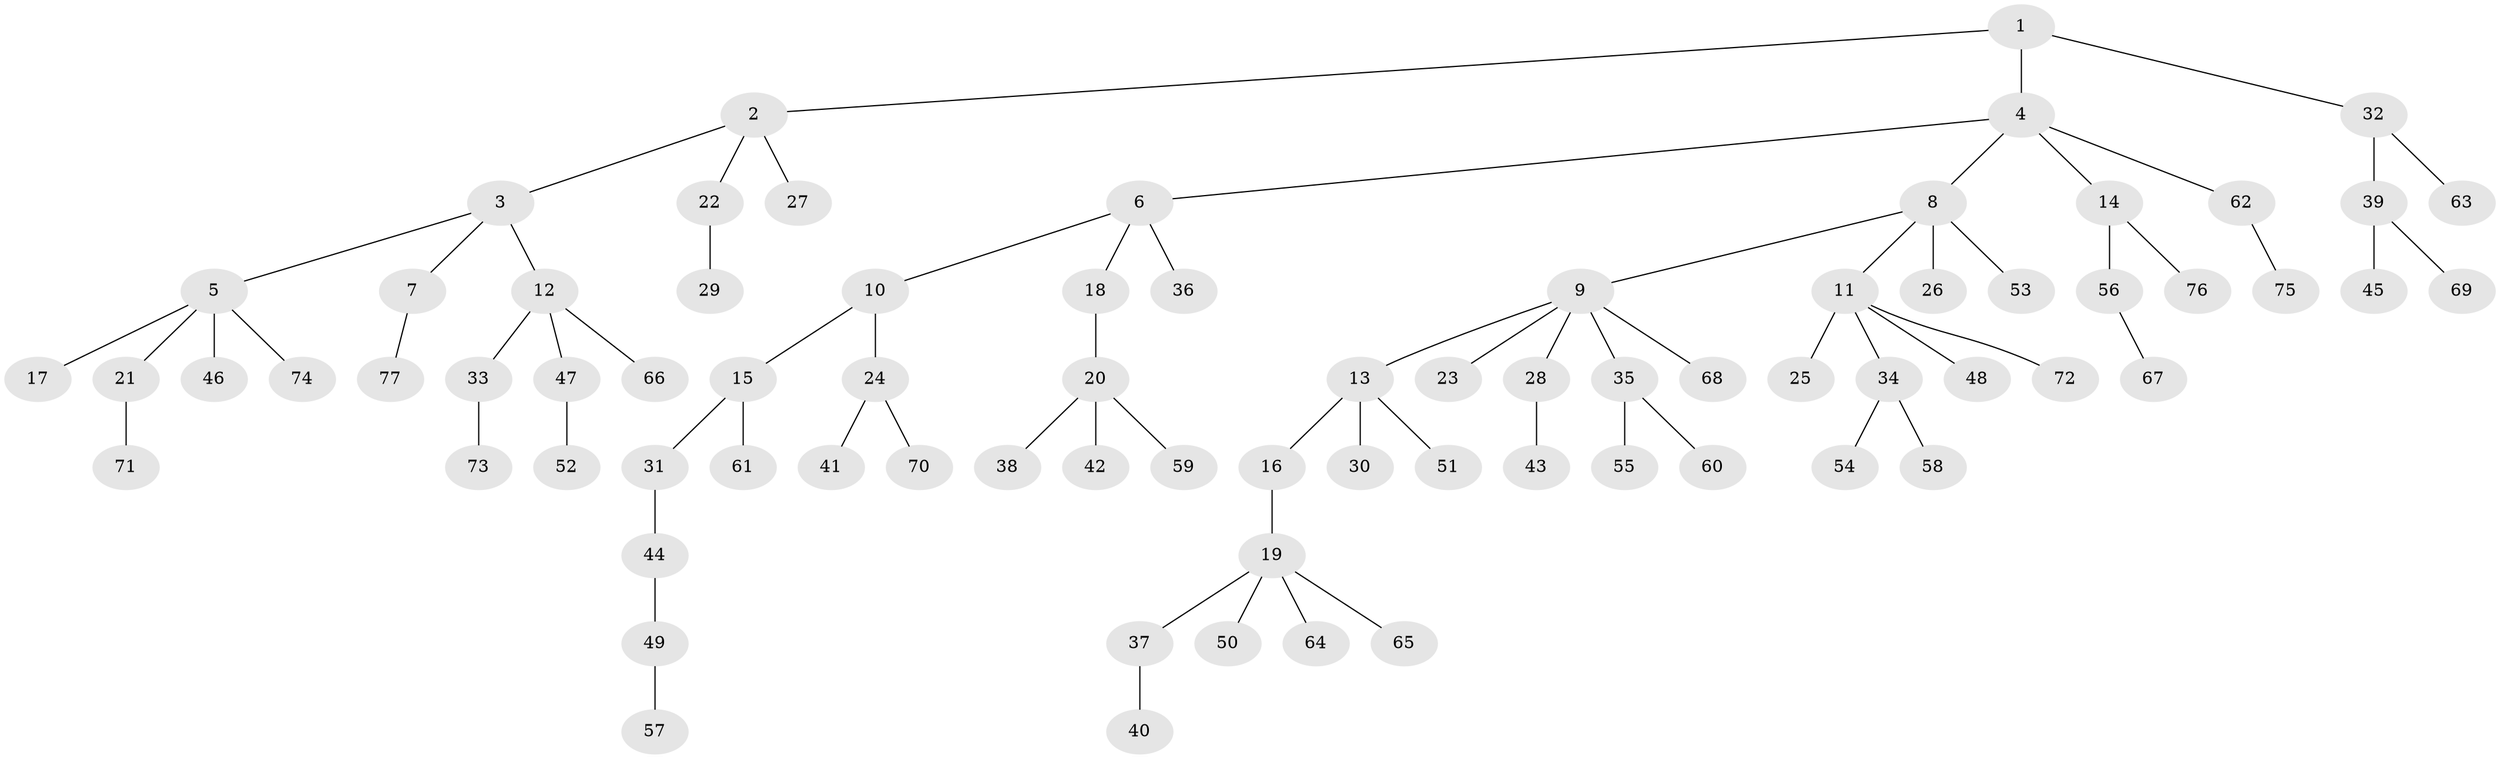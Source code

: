 // coarse degree distribution, {6: 0.07272727272727272, 3: 0.10909090909090909, 4: 0.07272727272727272, 2: 0.16363636363636364, 1: 0.5818181818181818}
// Generated by graph-tools (version 1.1) at 2025/42/03/06/25 10:42:03]
// undirected, 77 vertices, 76 edges
graph export_dot {
graph [start="1"]
  node [color=gray90,style=filled];
  1;
  2;
  3;
  4;
  5;
  6;
  7;
  8;
  9;
  10;
  11;
  12;
  13;
  14;
  15;
  16;
  17;
  18;
  19;
  20;
  21;
  22;
  23;
  24;
  25;
  26;
  27;
  28;
  29;
  30;
  31;
  32;
  33;
  34;
  35;
  36;
  37;
  38;
  39;
  40;
  41;
  42;
  43;
  44;
  45;
  46;
  47;
  48;
  49;
  50;
  51;
  52;
  53;
  54;
  55;
  56;
  57;
  58;
  59;
  60;
  61;
  62;
  63;
  64;
  65;
  66;
  67;
  68;
  69;
  70;
  71;
  72;
  73;
  74;
  75;
  76;
  77;
  1 -- 2;
  1 -- 4;
  1 -- 32;
  2 -- 3;
  2 -- 22;
  2 -- 27;
  3 -- 5;
  3 -- 7;
  3 -- 12;
  4 -- 6;
  4 -- 8;
  4 -- 14;
  4 -- 62;
  5 -- 17;
  5 -- 21;
  5 -- 46;
  5 -- 74;
  6 -- 10;
  6 -- 18;
  6 -- 36;
  7 -- 77;
  8 -- 9;
  8 -- 11;
  8 -- 26;
  8 -- 53;
  9 -- 13;
  9 -- 23;
  9 -- 28;
  9 -- 35;
  9 -- 68;
  10 -- 15;
  10 -- 24;
  11 -- 25;
  11 -- 34;
  11 -- 48;
  11 -- 72;
  12 -- 33;
  12 -- 47;
  12 -- 66;
  13 -- 16;
  13 -- 30;
  13 -- 51;
  14 -- 56;
  14 -- 76;
  15 -- 31;
  15 -- 61;
  16 -- 19;
  18 -- 20;
  19 -- 37;
  19 -- 50;
  19 -- 64;
  19 -- 65;
  20 -- 38;
  20 -- 42;
  20 -- 59;
  21 -- 71;
  22 -- 29;
  24 -- 41;
  24 -- 70;
  28 -- 43;
  31 -- 44;
  32 -- 39;
  32 -- 63;
  33 -- 73;
  34 -- 54;
  34 -- 58;
  35 -- 55;
  35 -- 60;
  37 -- 40;
  39 -- 45;
  39 -- 69;
  44 -- 49;
  47 -- 52;
  49 -- 57;
  56 -- 67;
  62 -- 75;
}
